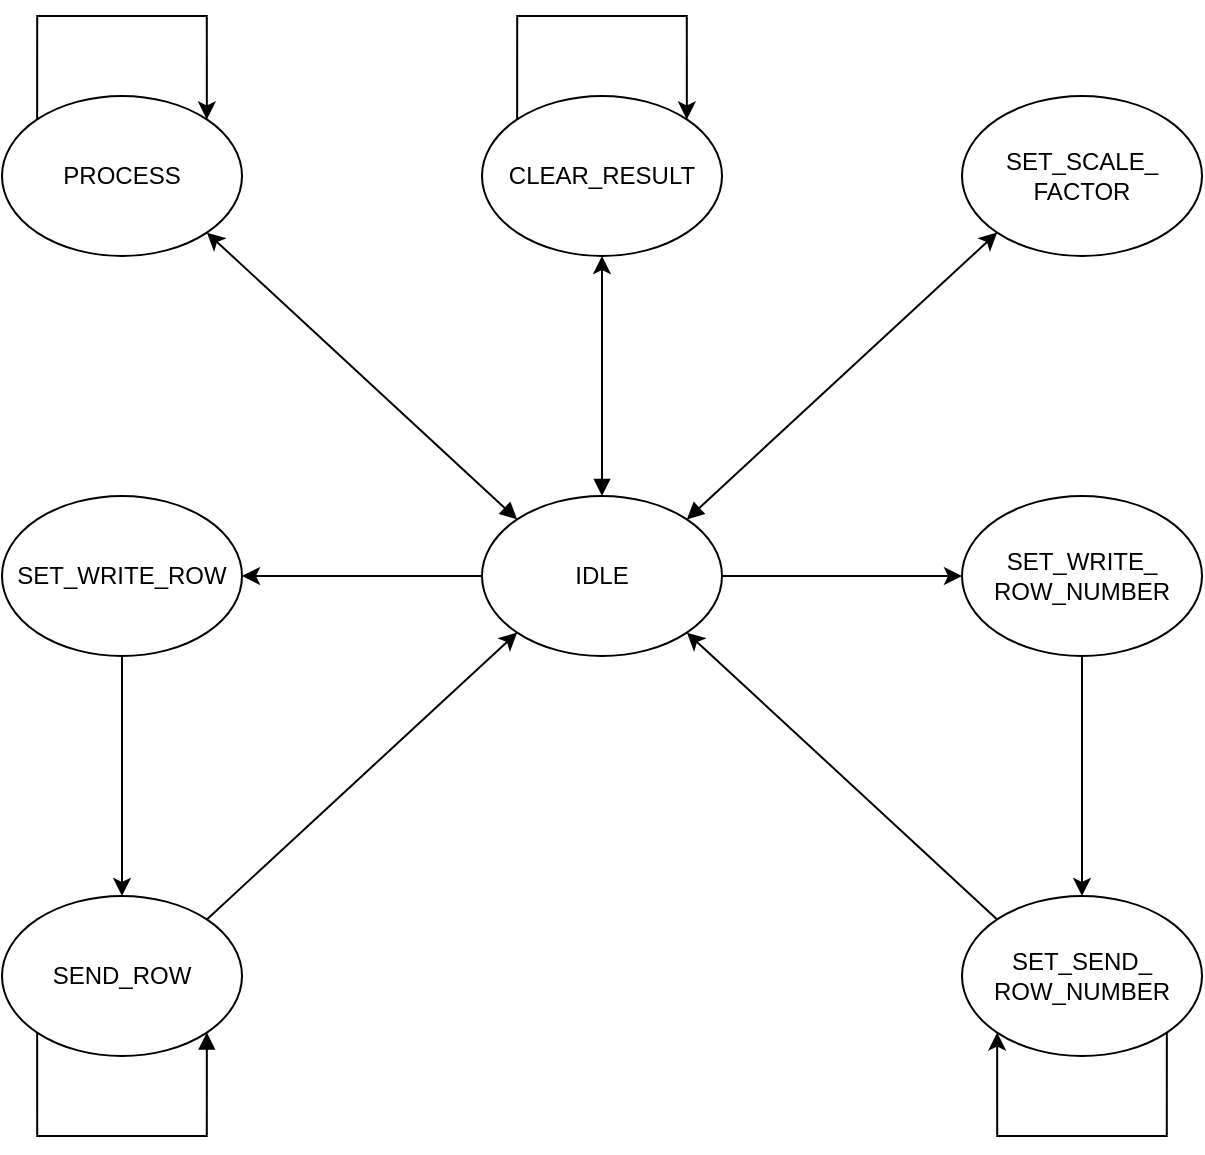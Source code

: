 <mxfile version="15.9.6" type="device"><diagram id="sWRDbSpioimltBdqvMKU" name="Page-1"><mxGraphModel dx="876" dy="555" grid="1" gridSize="10" guides="1" tooltips="1" connect="1" arrows="1" fold="1" page="1" pageScale="1" pageWidth="827" pageHeight="1169" math="0" shadow="0"><root><mxCell id="0"/><mxCell id="1" parent="0"/><mxCell id="UBy_BHps5YI3SQsLoE_U-15" style="rounded=0;orthogonalLoop=1;jettySize=auto;html=1;exitX=1;exitY=0.5;exitDx=0;exitDy=0;entryX=0;entryY=0.5;entryDx=0;entryDy=0;startArrow=none;startFill=0;" parent="1" source="UBy_BHps5YI3SQsLoE_U-1" target="UBy_BHps5YI3SQsLoE_U-5" edge="1"><mxGeometry relative="1" as="geometry"/></mxCell><mxCell id="UBy_BHps5YI3SQsLoE_U-19" style="edgeStyle=none;rounded=0;orthogonalLoop=1;jettySize=auto;html=1;exitX=0;exitY=0;exitDx=0;exitDy=0;entryX=1;entryY=1;entryDx=0;entryDy=0;startArrow=block;startFill=1;" parent="1" source="UBy_BHps5YI3SQsLoE_U-1" target="UBy_BHps5YI3SQsLoE_U-3" edge="1"><mxGeometry relative="1" as="geometry"/></mxCell><mxCell id="UBy_BHps5YI3SQsLoE_U-20" style="edgeStyle=none;rounded=0;orthogonalLoop=1;jettySize=auto;html=1;exitX=0;exitY=0.5;exitDx=0;exitDy=0;entryX=1;entryY=0.5;entryDx=0;entryDy=0;startArrow=none;startFill=0;" parent="1" source="UBy_BHps5YI3SQsLoE_U-1" target="UBy_BHps5YI3SQsLoE_U-4" edge="1"><mxGeometry relative="1" as="geometry"/></mxCell><mxCell id="UBy_BHps5YI3SQsLoE_U-23" style="edgeStyle=none;rounded=0;orthogonalLoop=1;jettySize=auto;html=1;exitX=1;exitY=0;exitDx=0;exitDy=0;entryX=0;entryY=1;entryDx=0;entryDy=0;startArrow=block;startFill=1;" parent="1" source="UBy_BHps5YI3SQsLoE_U-1" target="UBy_BHps5YI3SQsLoE_U-6" edge="1"><mxGeometry relative="1" as="geometry"/></mxCell><mxCell id="fjEhkNSzHiHqXjlAoXrP-2" style="edgeStyle=orthogonalEdgeStyle;rounded=0;orthogonalLoop=1;jettySize=auto;html=1;exitX=0.5;exitY=0;exitDx=0;exitDy=0;startArrow=block;startFill=1;" edge="1" parent="1" source="UBy_BHps5YI3SQsLoE_U-1" target="fjEhkNSzHiHqXjlAoXrP-1"><mxGeometry relative="1" as="geometry"/></mxCell><mxCell id="UBy_BHps5YI3SQsLoE_U-1" value="IDLE" style="ellipse;whiteSpace=wrap;html=1;" parent="1" vertex="1"><mxGeometry x="360" y="280" width="120" height="80" as="geometry"/></mxCell><mxCell id="UBy_BHps5YI3SQsLoE_U-18" style="edgeStyle=none;rounded=0;orthogonalLoop=1;jettySize=auto;html=1;exitX=0;exitY=0;exitDx=0;exitDy=0;entryX=1;entryY=1;entryDx=0;entryDy=0;startArrow=none;startFill=0;" parent="1" source="UBy_BHps5YI3SQsLoE_U-2" target="UBy_BHps5YI3SQsLoE_U-1" edge="1"><mxGeometry relative="1" as="geometry"/></mxCell><mxCell id="UBy_BHps5YI3SQsLoE_U-2" value="SET_SEND_&lt;br&gt;ROW_NUMBER" style="ellipse;whiteSpace=wrap;html=1;" parent="1" vertex="1"><mxGeometry x="600" y="480" width="120" height="80" as="geometry"/></mxCell><mxCell id="UBy_BHps5YI3SQsLoE_U-3" value="PROCESS" style="ellipse;whiteSpace=wrap;html=1;" parent="1" vertex="1"><mxGeometry x="120" y="80" width="120" height="80" as="geometry"/></mxCell><mxCell id="UBy_BHps5YI3SQsLoE_U-21" style="edgeStyle=none;rounded=0;orthogonalLoop=1;jettySize=auto;html=1;exitX=0.5;exitY=1;exitDx=0;exitDy=0;startArrow=none;startFill=0;" parent="1" source="UBy_BHps5YI3SQsLoE_U-4" target="UBy_BHps5YI3SQsLoE_U-7" edge="1"><mxGeometry relative="1" as="geometry"/></mxCell><mxCell id="UBy_BHps5YI3SQsLoE_U-4" value="SET_WRITE_ROW" style="ellipse;whiteSpace=wrap;html=1;" parent="1" vertex="1"><mxGeometry x="120" y="280" width="120" height="80" as="geometry"/></mxCell><mxCell id="UBy_BHps5YI3SQsLoE_U-17" style="edgeStyle=none;rounded=0;orthogonalLoop=1;jettySize=auto;html=1;exitX=0.5;exitY=1;exitDx=0;exitDy=0;entryX=0.5;entryY=0;entryDx=0;entryDy=0;startArrow=none;startFill=0;" parent="1" source="UBy_BHps5YI3SQsLoE_U-5" target="UBy_BHps5YI3SQsLoE_U-2" edge="1"><mxGeometry relative="1" as="geometry"/></mxCell><mxCell id="UBy_BHps5YI3SQsLoE_U-5" value="SET_WRITE_&lt;br&gt;ROW_NUMBER" style="ellipse;whiteSpace=wrap;html=1;" parent="1" vertex="1"><mxGeometry x="600" y="280" width="120" height="80" as="geometry"/></mxCell><mxCell id="UBy_BHps5YI3SQsLoE_U-6" value="SET_SCALE_&lt;br&gt;FACTOR" style="ellipse;whiteSpace=wrap;html=1;" parent="1" vertex="1"><mxGeometry x="600" y="80" width="120" height="80" as="geometry"/></mxCell><mxCell id="UBy_BHps5YI3SQsLoE_U-22" style="edgeStyle=none;rounded=0;orthogonalLoop=1;jettySize=auto;html=1;exitX=1;exitY=0;exitDx=0;exitDy=0;entryX=0;entryY=1;entryDx=0;entryDy=0;startArrow=none;startFill=0;" parent="1" source="UBy_BHps5YI3SQsLoE_U-7" target="UBy_BHps5YI3SQsLoE_U-1" edge="1"><mxGeometry relative="1" as="geometry"/></mxCell><mxCell id="UBy_BHps5YI3SQsLoE_U-7" value="SEND_ROW" style="ellipse;whiteSpace=wrap;html=1;" parent="1" vertex="1"><mxGeometry x="120" y="480" width="120" height="80" as="geometry"/></mxCell><mxCell id="fjEhkNSzHiHqXjlAoXrP-1" value="CLEAR_RESULT" style="ellipse;whiteSpace=wrap;html=1;" vertex="1" parent="1"><mxGeometry x="360" y="80" width="120" height="80" as="geometry"/></mxCell><mxCell id="fjEhkNSzHiHqXjlAoXrP-3" style="edgeStyle=orthogonalEdgeStyle;rounded=0;orthogonalLoop=1;jettySize=auto;html=1;exitX=0;exitY=0;exitDx=0;exitDy=0;entryX=1;entryY=0;entryDx=0;entryDy=0;startArrow=none;startFill=0;" edge="1" parent="1" source="fjEhkNSzHiHqXjlAoXrP-1" target="fjEhkNSzHiHqXjlAoXrP-1"><mxGeometry relative="1" as="geometry"><Array as="points"><mxPoint x="378" y="40"/><mxPoint x="462" y="40"/></Array></mxGeometry></mxCell><mxCell id="fjEhkNSzHiHqXjlAoXrP-4" style="edgeStyle=orthogonalEdgeStyle;rounded=0;orthogonalLoop=1;jettySize=auto;html=1;exitX=0;exitY=0;exitDx=0;exitDy=0;entryX=1;entryY=0;entryDx=0;entryDy=0;startArrow=none;startFill=0;" edge="1" parent="1" source="UBy_BHps5YI3SQsLoE_U-3" target="UBy_BHps5YI3SQsLoE_U-3"><mxGeometry relative="1" as="geometry"><Array as="points"><mxPoint x="138" y="40"/><mxPoint x="222" y="40"/></Array></mxGeometry></mxCell><mxCell id="fjEhkNSzHiHqXjlAoXrP-5" style="edgeStyle=orthogonalEdgeStyle;rounded=0;orthogonalLoop=1;jettySize=auto;html=1;exitX=1;exitY=1;exitDx=0;exitDy=0;entryX=0;entryY=1;entryDx=0;entryDy=0;startArrow=none;startFill=0;" edge="1" parent="1" source="UBy_BHps5YI3SQsLoE_U-2" target="UBy_BHps5YI3SQsLoE_U-2"><mxGeometry relative="1" as="geometry"><Array as="points"><mxPoint x="702" y="600"/><mxPoint x="618" y="600"/></Array></mxGeometry></mxCell><mxCell id="fjEhkNSzHiHqXjlAoXrP-6" style="edgeStyle=orthogonalEdgeStyle;rounded=0;orthogonalLoop=1;jettySize=auto;html=1;exitX=1;exitY=1;exitDx=0;exitDy=0;entryX=0;entryY=1;entryDx=0;entryDy=0;startArrow=block;startFill=1;endArrow=none;endFill=0;" edge="1" parent="1" source="UBy_BHps5YI3SQsLoE_U-7" target="UBy_BHps5YI3SQsLoE_U-7"><mxGeometry relative="1" as="geometry"><Array as="points"><mxPoint x="222" y="600"/><mxPoint x="138" y="600"/></Array></mxGeometry></mxCell></root></mxGraphModel></diagram></mxfile>